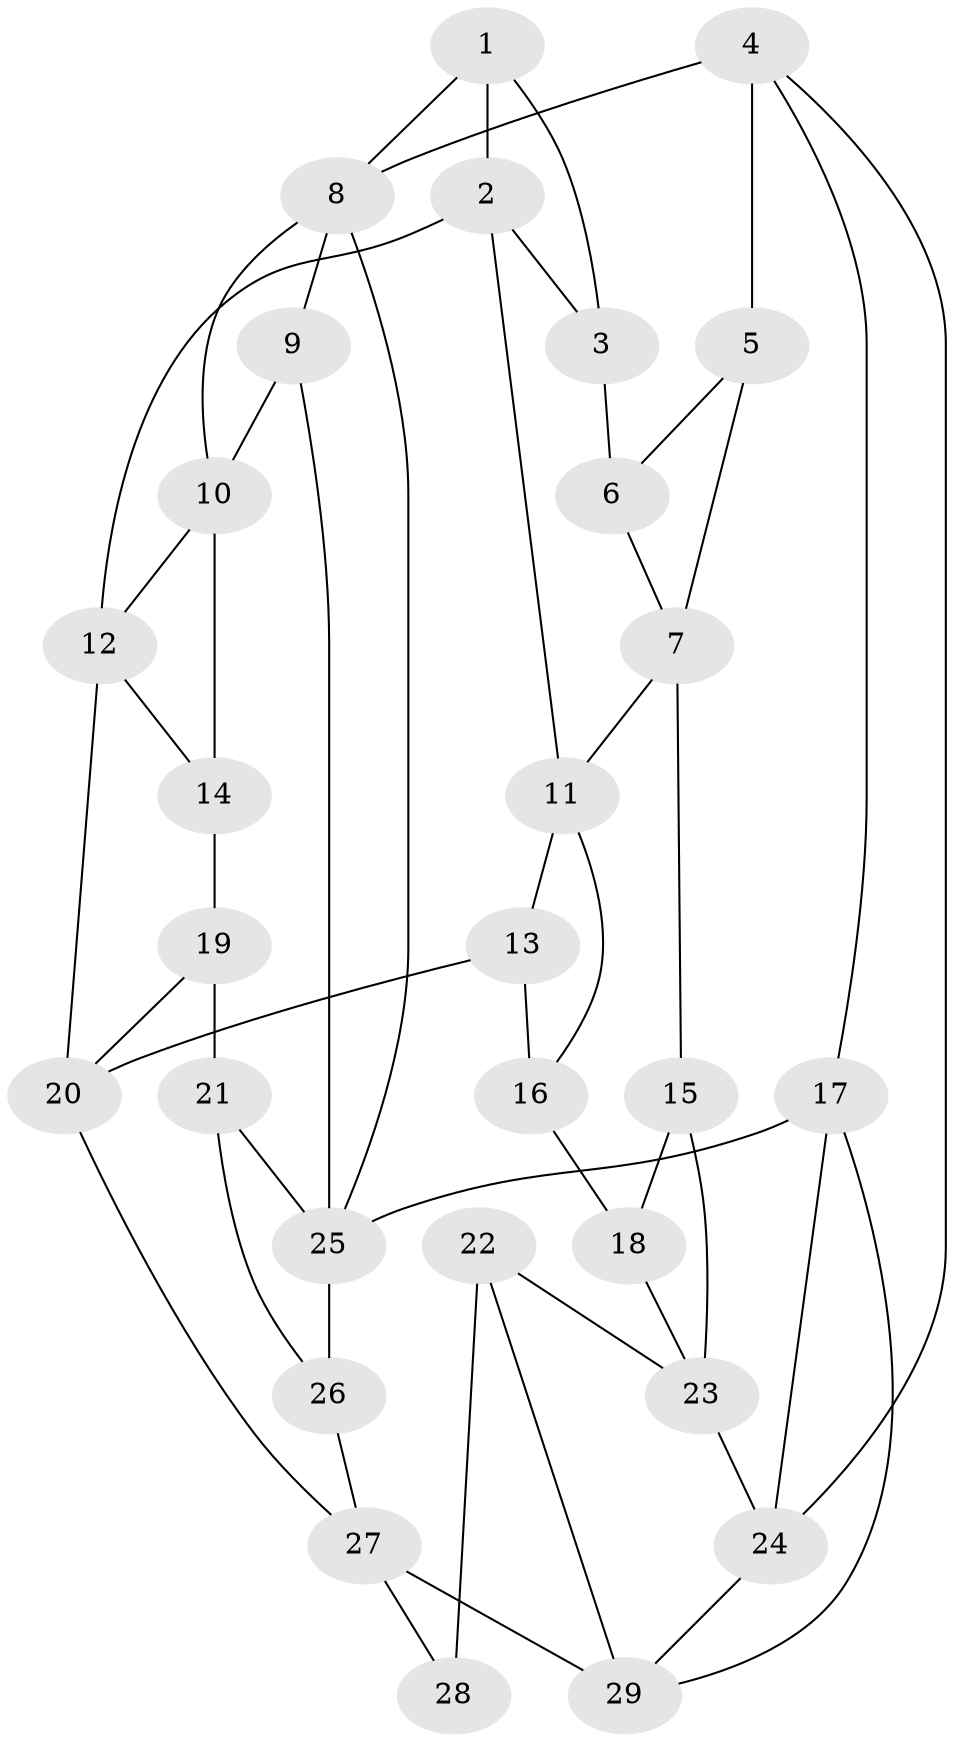 // original degree distribution, {3: 0.03508771929824561, 4: 0.2631578947368421, 5: 0.49122807017543857, 6: 0.21052631578947367}
// Generated by graph-tools (version 1.1) at 2025/03/03/09/25 03:03:23]
// undirected, 29 vertices, 51 edges
graph export_dot {
graph [start="1"]
  node [color=gray90,style=filled];
  1;
  2;
  3;
  4;
  5;
  6;
  7;
  8;
  9;
  10;
  11;
  12;
  13;
  14;
  15;
  16;
  17;
  18;
  19;
  20;
  21;
  22;
  23;
  24;
  25;
  26;
  27;
  28;
  29;
  1 -- 2 [weight=1.0];
  1 -- 3 [weight=1.0];
  1 -- 8 [weight=1.0];
  2 -- 3 [weight=1.0];
  2 -- 11 [weight=1.0];
  2 -- 12 [weight=1.0];
  3 -- 6 [weight=2.0];
  4 -- 5 [weight=2.0];
  4 -- 8 [weight=1.0];
  4 -- 17 [weight=1.0];
  4 -- 24 [weight=1.0];
  5 -- 6 [weight=1.0];
  5 -- 7 [weight=1.0];
  6 -- 7 [weight=1.0];
  7 -- 11 [weight=1.0];
  7 -- 15 [weight=1.0];
  8 -- 9 [weight=1.0];
  8 -- 10 [weight=1.0];
  8 -- 25 [weight=1.0];
  9 -- 10 [weight=1.0];
  9 -- 25 [weight=1.0];
  10 -- 12 [weight=1.0];
  10 -- 14 [weight=1.0];
  11 -- 13 [weight=1.0];
  11 -- 16 [weight=1.0];
  12 -- 14 [weight=1.0];
  12 -- 20 [weight=1.0];
  13 -- 16 [weight=1.0];
  13 -- 20 [weight=1.0];
  14 -- 19 [weight=1.0];
  15 -- 18 [weight=1.0];
  15 -- 23 [weight=1.0];
  16 -- 18 [weight=2.0];
  17 -- 24 [weight=1.0];
  17 -- 25 [weight=1.0];
  17 -- 29 [weight=1.0];
  18 -- 23 [weight=1.0];
  19 -- 20 [weight=1.0];
  19 -- 21 [weight=2.0];
  20 -- 27 [weight=1.0];
  21 -- 25 [weight=1.0];
  21 -- 26 [weight=1.0];
  22 -- 23 [weight=1.0];
  22 -- 28 [weight=2.0];
  22 -- 29 [weight=1.0];
  23 -- 24 [weight=1.0];
  24 -- 29 [weight=1.0];
  25 -- 26 [weight=1.0];
  26 -- 27 [weight=1.0];
  27 -- 28 [weight=2.0];
  27 -- 29 [weight=1.0];
}

